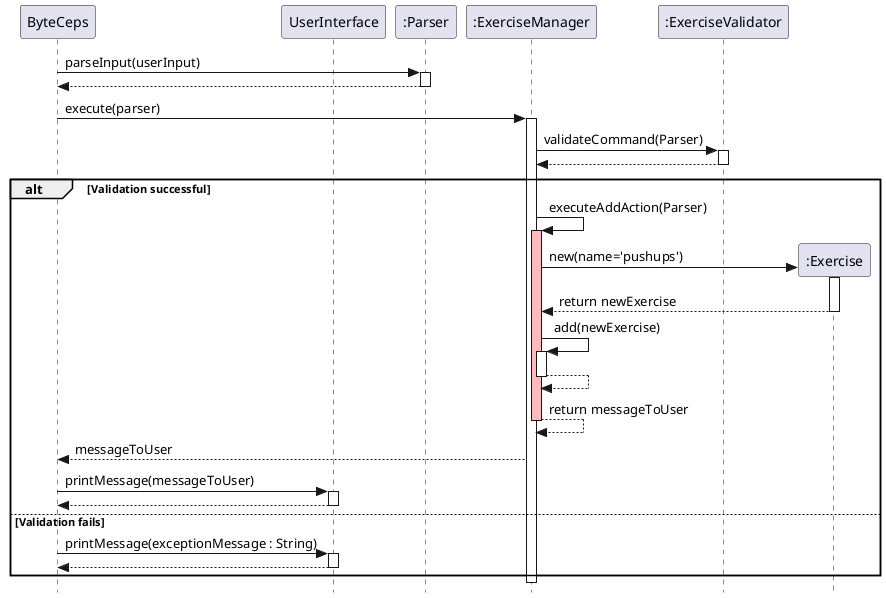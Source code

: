 @startuml SequenceDiagram

skinparam classAttributeIconSize 0
skinparam style strictuml

participant ByteCeps as User
participant UserInterface
participant ":Parser" as Parser
participant ":ExerciseManager" as ExerciseManager
participant ":ExerciseValidator" as Validator

User -> Parser : parseInput(userInput)
activate Parser
User <-- Parser
deactivate Parser

User -> ExerciseManager : execute(parser)
activate ExerciseManager

ExerciseManager -> Validator : validateCommand(Parser)
activate Validator
Validator --> ExerciseManager :
deactivate Validator

alt Validation successful
    ExerciseManager -> ExerciseManager : executeAddAction(Parser)
    activate ExerciseManager #FFBBBB

    create ":Exercise" as Exercise
    ExerciseManager -> Exercise : new(name='pushups')
    activate Exercise
    Exercise --> ExerciseManager : return newExercise
    deactivate Exercise

    ExerciseManager -> ExerciseManager : add(newExercise)
    activate ExerciseManager
    ExerciseManager --> ExerciseManager :
    deactivate ExerciseManager #FFBBBB

    ExerciseManager --> ExerciseManager : return messageToUser
    deactivate ExerciseManager

    ExerciseManager --> User: messageToUser
    User -> UserInterface: printMessage(messageToUser)
    activate UserInterface
    UserInterface --> User
    deactivate UserInterface

else Validation fails
    User -> UserInterface: printMessage(exceptionMessage : String)
    activate UserInterface
    UserInterface --> User:
    deactivate UserInterface
end

deactivate ExerciseManager
deactivate Parser

@enduml